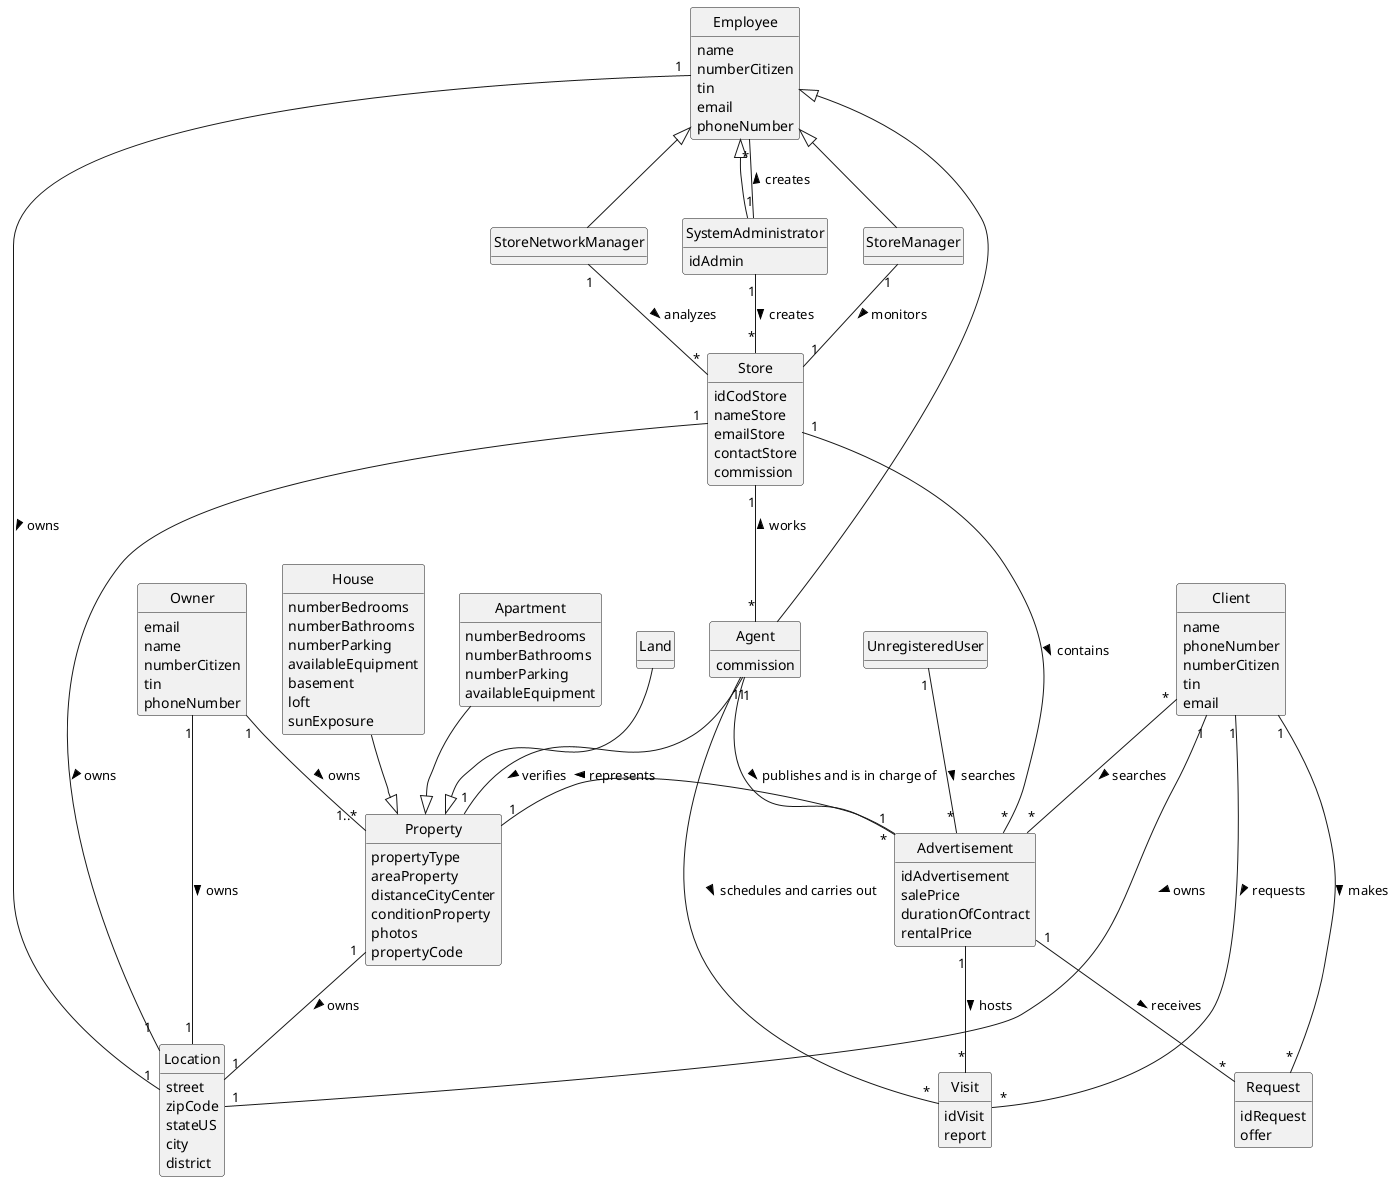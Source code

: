 @startuml
'https://plantuml.com/class-diagram
skinparam monochrome true
skinparam packageStyle rectangle
skinparam shadowing false
hide circle
hide methods


class Employee{
    name
    numberCitizen
    tin
    email
    phoneNumber
}

class Client {
    name
    phoneNumber
    numberCitizen
    tin
    email
}

class Owner {
    email
    name
    numberCitizen
    tin
    phoneNumber
}

class Agent {
    commission
}

class Advertisement {
    idAdvertisement
    salePrice
    durationOfContract
    rentalPrice
}

class Property{
    propertyType
    areaProperty
    distanceCityCenter
    conditionProperty
    photos
    propertyCode
}

class House {
    numberBedrooms
    numberBathrooms
    numberParking
    availableEquipment
    basement
    loft
    sunExposure
}

class Apartment{
    numberBedrooms
    numberBathrooms
    numberParking
    availableEquipment
}

class Land

class Store{
    idCodStore
    nameStore
    emailStore
    contactStore
    commission
}

class Visit{
    idVisit
    report
}

class Location {
    street
    zipCode
    stateUS
    city
    district
}

class StoreManager {
}

class StoreNetworkManager {
}

class Request{
    idRequest
    offer
}

class SystemAdministrator{
    idAdmin
}

class UnregisteredUser

Owner "1" -- "1..*" Property: owns >
Agent "1" -- "*" Advertisement: publishes and is in charge of >
House --|> Property
Apartment --|> Property
Land --|>  Property
Store "1" -- "*" Agent: works <
StoreManager "1" -- "1" Store:  monitors >
Property "1" -- "1" Location: owns >
StoreNetworkManager "1" -- "*" Store:  analyzes >
Employee <|-- Agent
Employee <|-- StoreManager
Employee <|-- StoreNetworkManager
Advertisement"1" -- "*"Request: receives >
Client"1" -- "*"Request: makes >
Store"1" -- "1"Location: owns >
Advertisement "1" -- "*" Visit: hosts >
Client "1" -- "*" Visit: requests >
Agent "1" -- "*" Visit: schedules and carries out >
Property "1" - "1" Advertisement: represents <
Client "1" -- "1" Location: owns >
Employee "1" -- "1" Location: owns >
Owner "1" -- "1" Location: owns >
Agent "1" -- "1" Property: verifies >
Store "1" -- "*" Advertisement: contains >
UnregisteredUser "1" -- "*" Advertisement: searches >
SystemAdministrator "1" -- "*" Store: creates >
SystemAdministrator "1" -- "*" Employee: creates >
Client "*" -- "*" Advertisement: searches >
Employee <|-- SystemAdministrator

@enduml
